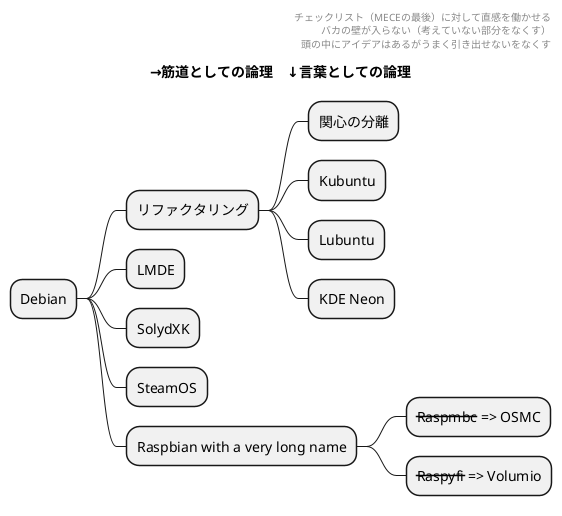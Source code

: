 @startmindmap
title →筋道としての論理　↓言葉としての論理

header
　チェックリスト（MECEの最後）に対して直感を働かせる
  バカの壁が入らない（考えていない部分をなくす）
  頭の中にアイデアはあるがうまく引き出せないをなくす
endheader

* Debian
** リファクタリング
*** 関心の分離
*** Kubuntu
*** Lubuntu
*** KDE Neon
** LMDE
** SolydXK
** SteamOS
** Raspbian with a very long name
*** <s>Raspmbc</s> => OSMC
*** <s>Raspyfi</s> => Volumio
@endmindmap